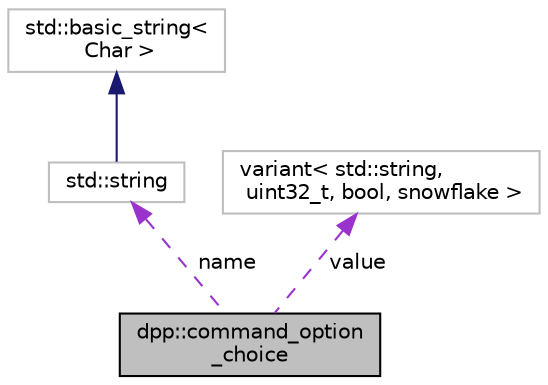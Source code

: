 digraph "dpp::command_option_choice"
{
 // INTERACTIVE_SVG=YES
 // LATEX_PDF_SIZE
  bgcolor="transparent";
  edge [fontname="Helvetica",fontsize="10",labelfontname="Helvetica",labelfontsize="10"];
  node [fontname="Helvetica",fontsize="10",shape=record];
  Node1 [label="dpp::command_option\l_choice",height=0.2,width=0.4,color="black", fillcolor="grey75", style="filled", fontcolor="black",tooltip="This struct represents choices in a multiple choice option for a command parameter...."];
  Node2 -> Node1 [dir="back",color="darkorchid3",fontsize="10",style="dashed",label=" name" ,fontname="Helvetica"];
  Node2 [label="std::string",height=0.2,width=0.4,color="grey75",tooltip=" "];
  Node3 -> Node2 [dir="back",color="midnightblue",fontsize="10",style="solid",fontname="Helvetica"];
  Node3 [label="std::basic_string\<\l Char \>",height=0.2,width=0.4,color="grey75",tooltip=" "];
  Node4 -> Node1 [dir="back",color="darkorchid3",fontsize="10",style="dashed",label=" value" ,fontname="Helvetica"];
  Node4 [label="variant\< std::string,\l uint32_t, bool, snowflake \>",height=0.2,width=0.4,color="grey75",tooltip=" "];
}
